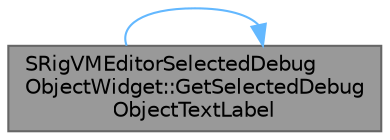 digraph "SRigVMEditorSelectedDebugObjectWidget::GetSelectedDebugObjectTextLabel"
{
 // INTERACTIVE_SVG=YES
 // LATEX_PDF_SIZE
  bgcolor="transparent";
  edge [fontname=Helvetica,fontsize=10,labelfontname=Helvetica,labelfontsize=10];
  node [fontname=Helvetica,fontsize=10,shape=box,height=0.2,width=0.4];
  rankdir="LR";
  Node1 [id="Node000001",label="SRigVMEditorSelectedDebug\lObjectWidget::GetSelectedDebug\lObjectTextLabel",height=0.2,width=0.4,color="gray40", fillcolor="grey60", style="filled", fontcolor="black",tooltip="Returns the combo button label to use for the currently-selected debug object item."];
  Node1 -> Node1 [id="edge1_Node000001_Node000001",color="steelblue1",style="solid",tooltip=" "];
}

